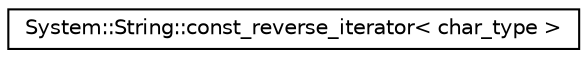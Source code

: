 digraph G
{
  edge [fontname="Helvetica",fontsize="10",labelfontname="Helvetica",labelfontsize="10"];
  node [fontname="Helvetica",fontsize="10",shape=record];
  rankdir="LR";
  Node1 [label="System::String::const_reverse_iterator\< char_type \>",height=0.2,width=0.4,color="black", fillcolor="white", style="filled",URL="$class_system_1_1_string_1_1const__reverse__iterator.html"];
}
